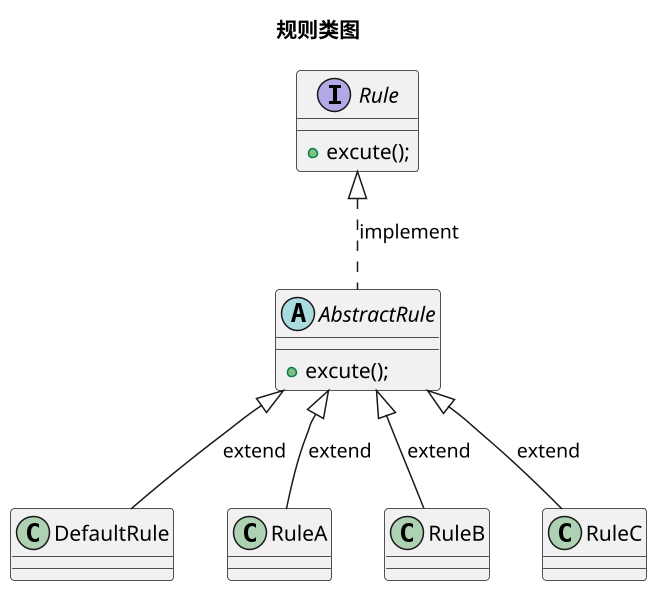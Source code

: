 @startuml
title 规则类图
scale 1.5

interface Rule
abstract class AbstractRule
class DefaultRule
class RuleA
class RuleB
class RuleC

Rule <|.. AbstractRule :implement
AbstractRule <|-- DefaultRule :extend
AbstractRule <|-- RuleA :extend
AbstractRule <|-- RuleB :extend
AbstractRule <|-- RuleC :extend

interface Rule {
    + excute();
}

abstract class AbstractRule {
    + excute();
}

class RuleA {
}

class RuleB {
}

class RuleC {
}


@enduml